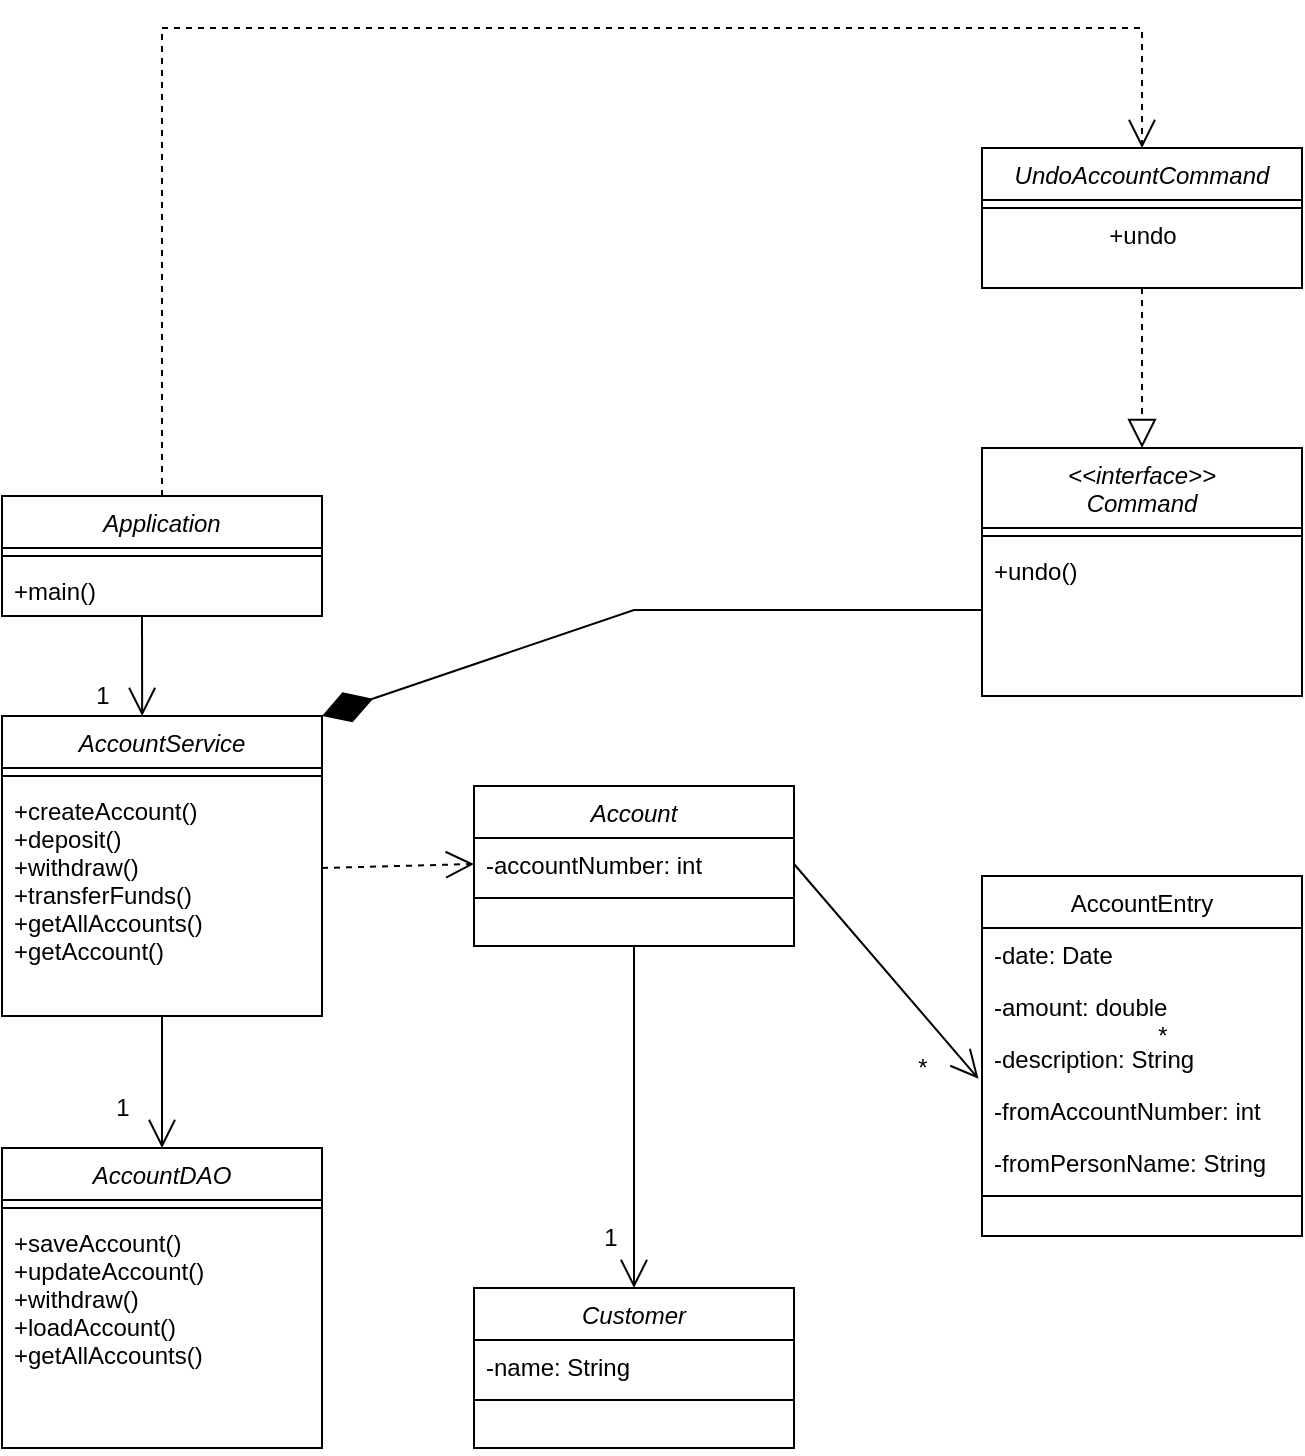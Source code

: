 <mxfile version="16.6.2" type="device"><diagram id="qCpwriLksPGzzLkYDNdX" name="Page-1"><mxGraphModel dx="1018" dy="690" grid="1" gridSize="10" guides="1" tooltips="1" connect="1" arrows="1" fold="1" page="1" pageScale="1" pageWidth="1169" pageHeight="827" math="0" shadow="0"><root><mxCell id="0"/><mxCell id="1" parent="0"/><mxCell id="i5IKpnObo1gPqFSu6Ev0-1" value="AccountEntry" style="swimlane;fontStyle=0;align=center;verticalAlign=top;childLayout=stackLayout;horizontal=1;startSize=26;horizontalStack=0;resizeParent=1;resizeLast=0;collapsible=1;marginBottom=0;rounded=0;shadow=0;strokeWidth=1;" vertex="1" parent="1"><mxGeometry x="680" y="454" width="160" height="180" as="geometry"><mxRectangle x="550" y="140" width="160" height="26" as="alternateBounds"/></mxGeometry></mxCell><mxCell id="i5IKpnObo1gPqFSu6Ev0-2" value="-date: Date" style="text;align=left;verticalAlign=top;spacingLeft=4;spacingRight=4;overflow=hidden;rotatable=0;points=[[0,0.5],[1,0.5]];portConstraint=eastwest;" vertex="1" parent="i5IKpnObo1gPqFSu6Ev0-1"><mxGeometry y="26" width="160" height="26" as="geometry"/></mxCell><mxCell id="i5IKpnObo1gPqFSu6Ev0-3" value="-amount: double" style="text;align=left;verticalAlign=top;spacingLeft=4;spacingRight=4;overflow=hidden;rotatable=0;points=[[0,0.5],[1,0.5]];portConstraint=eastwest;rounded=0;shadow=0;html=0;" vertex="1" parent="i5IKpnObo1gPqFSu6Ev0-1"><mxGeometry y="52" width="160" height="26" as="geometry"/></mxCell><mxCell id="i5IKpnObo1gPqFSu6Ev0-4" value="-description: String" style="text;align=left;verticalAlign=top;spacingLeft=4;spacingRight=4;overflow=hidden;rotatable=0;points=[[0,0.5],[1,0.5]];portConstraint=eastwest;rounded=0;shadow=0;html=0;" vertex="1" parent="i5IKpnObo1gPqFSu6Ev0-1"><mxGeometry y="78" width="160" height="26" as="geometry"/></mxCell><mxCell id="i5IKpnObo1gPqFSu6Ev0-5" value="-fromAccountNumber: int" style="text;align=left;verticalAlign=top;spacingLeft=4;spacingRight=4;overflow=hidden;rotatable=0;points=[[0,0.5],[1,0.5]];portConstraint=eastwest;rounded=0;shadow=0;html=0;" vertex="1" parent="i5IKpnObo1gPqFSu6Ev0-1"><mxGeometry y="104" width="160" height="26" as="geometry"/></mxCell><mxCell id="i5IKpnObo1gPqFSu6Ev0-6" value="-fromPersonName: String" style="text;align=left;verticalAlign=top;spacingLeft=4;spacingRight=4;overflow=hidden;rotatable=0;points=[[0,0.5],[1,0.5]];portConstraint=eastwest;rounded=0;shadow=0;html=0;" vertex="1" parent="i5IKpnObo1gPqFSu6Ev0-1"><mxGeometry y="130" width="160" height="26" as="geometry"/></mxCell><mxCell id="i5IKpnObo1gPqFSu6Ev0-7" value="" style="line;html=1;strokeWidth=1;align=left;verticalAlign=middle;spacingTop=-1;spacingLeft=3;spacingRight=3;rotatable=0;labelPosition=right;points=[];portConstraint=eastwest;" vertex="1" parent="i5IKpnObo1gPqFSu6Ev0-1"><mxGeometry y="156" width="160" height="8" as="geometry"/></mxCell><mxCell id="i5IKpnObo1gPqFSu6Ev0-8" value="Application" style="swimlane;fontStyle=2;align=center;verticalAlign=top;childLayout=stackLayout;horizontal=1;startSize=26;horizontalStack=0;resizeParent=1;resizeLast=0;collapsible=1;marginBottom=0;rounded=0;shadow=0;strokeWidth=1;" vertex="1" parent="1"><mxGeometry x="190" y="264" width="160" height="60" as="geometry"><mxRectangle x="230" y="140" width="160" height="26" as="alternateBounds"/></mxGeometry></mxCell><mxCell id="i5IKpnObo1gPqFSu6Ev0-9" value="" style="line;html=1;strokeWidth=1;align=left;verticalAlign=middle;spacingTop=-1;spacingLeft=3;spacingRight=3;rotatable=0;labelPosition=right;points=[];portConstraint=eastwest;" vertex="1" parent="i5IKpnObo1gPqFSu6Ev0-8"><mxGeometry y="26" width="160" height="8" as="geometry"/></mxCell><mxCell id="i5IKpnObo1gPqFSu6Ev0-10" value="+main()" style="text;align=left;verticalAlign=top;spacingLeft=4;spacingRight=4;overflow=hidden;rotatable=0;points=[[0,0.5],[1,0.5]];portConstraint=eastwest;" vertex="1" parent="i5IKpnObo1gPqFSu6Ev0-8"><mxGeometry y="34" width="160" height="26" as="geometry"/></mxCell><mxCell id="i5IKpnObo1gPqFSu6Ev0-11" value="&lt;&lt;interface&gt;&gt;&#10;Command&#10;" style="swimlane;fontStyle=2;align=center;verticalAlign=top;childLayout=stackLayout;horizontal=1;startSize=40;horizontalStack=0;resizeParent=1;resizeLast=0;collapsible=1;marginBottom=0;rounded=0;shadow=0;strokeWidth=1;" vertex="1" parent="1"><mxGeometry x="680" y="240" width="160" height="124" as="geometry"><mxRectangle x="230" y="140" width="160" height="26" as="alternateBounds"/></mxGeometry></mxCell><mxCell id="i5IKpnObo1gPqFSu6Ev0-12" value="" style="line;html=1;strokeWidth=1;align=left;verticalAlign=middle;spacingTop=-1;spacingLeft=3;spacingRight=3;rotatable=0;labelPosition=right;points=[];portConstraint=eastwest;" vertex="1" parent="i5IKpnObo1gPqFSu6Ev0-11"><mxGeometry y="40" width="160" height="8" as="geometry"/></mxCell><mxCell id="i5IKpnObo1gPqFSu6Ev0-13" value="+undo()" style="text;align=left;verticalAlign=top;spacingLeft=4;spacingRight=4;overflow=hidden;rotatable=0;points=[[0,0.5],[1,0.5]];portConstraint=eastwest;" vertex="1" parent="i5IKpnObo1gPqFSu6Ev0-11"><mxGeometry y="48" width="160" height="66" as="geometry"/></mxCell><mxCell id="i5IKpnObo1gPqFSu6Ev0-14" value="Customer" style="swimlane;fontStyle=2;align=center;verticalAlign=top;childLayout=stackLayout;horizontal=1;startSize=26;horizontalStack=0;resizeParent=1;resizeLast=0;collapsible=1;marginBottom=0;rounded=0;shadow=0;strokeWidth=1;" vertex="1" parent="1"><mxGeometry x="426" y="660" width="160" height="80" as="geometry"><mxRectangle x="230" y="140" width="160" height="26" as="alternateBounds"/></mxGeometry></mxCell><mxCell id="i5IKpnObo1gPqFSu6Ev0-15" value="-name: String" style="text;align=left;verticalAlign=top;spacingLeft=4;spacingRight=4;overflow=hidden;rotatable=0;points=[[0,0.5],[1,0.5]];portConstraint=eastwest;" vertex="1" parent="i5IKpnObo1gPqFSu6Ev0-14"><mxGeometry y="26" width="160" height="26" as="geometry"/></mxCell><mxCell id="i5IKpnObo1gPqFSu6Ev0-16" value="" style="line;html=1;strokeWidth=1;align=left;verticalAlign=middle;spacingTop=-1;spacingLeft=3;spacingRight=3;rotatable=0;labelPosition=right;points=[];portConstraint=eastwest;" vertex="1" parent="i5IKpnObo1gPqFSu6Ev0-14"><mxGeometry y="52" width="160" height="8" as="geometry"/></mxCell><mxCell id="i5IKpnObo1gPqFSu6Ev0-17" value="Account" style="swimlane;fontStyle=2;align=center;verticalAlign=top;childLayout=stackLayout;horizontal=1;startSize=26;horizontalStack=0;resizeParent=1;resizeLast=0;collapsible=1;marginBottom=0;rounded=0;shadow=0;strokeWidth=1;" vertex="1" parent="1"><mxGeometry x="426" y="409" width="160" height="80" as="geometry"><mxRectangle x="230" y="140" width="160" height="26" as="alternateBounds"/></mxGeometry></mxCell><mxCell id="i5IKpnObo1gPqFSu6Ev0-18" value="-accountNumber: int" style="text;align=left;verticalAlign=top;spacingLeft=4;spacingRight=4;overflow=hidden;rotatable=0;points=[[0,0.5],[1,0.5]];portConstraint=eastwest;" vertex="1" parent="i5IKpnObo1gPqFSu6Ev0-17"><mxGeometry y="26" width="160" height="26" as="geometry"/></mxCell><mxCell id="i5IKpnObo1gPqFSu6Ev0-19" value="" style="line;html=1;strokeWidth=1;align=left;verticalAlign=middle;spacingTop=-1;spacingLeft=3;spacingRight=3;rotatable=0;labelPosition=right;points=[];portConstraint=eastwest;" vertex="1" parent="i5IKpnObo1gPqFSu6Ev0-17"><mxGeometry y="52" width="160" height="8" as="geometry"/></mxCell><mxCell id="i5IKpnObo1gPqFSu6Ev0-20" value="AccountService&#10;" style="swimlane;fontStyle=2;align=center;verticalAlign=top;childLayout=stackLayout;horizontal=1;startSize=26;horizontalStack=0;resizeParent=1;resizeLast=0;collapsible=1;marginBottom=0;rounded=0;shadow=0;strokeWidth=1;" vertex="1" parent="1"><mxGeometry x="190" y="374" width="160" height="150" as="geometry"><mxRectangle x="230" y="140" width="160" height="26" as="alternateBounds"/></mxGeometry></mxCell><mxCell id="i5IKpnObo1gPqFSu6Ev0-21" value="" style="line;html=1;strokeWidth=1;align=left;verticalAlign=middle;spacingTop=-1;spacingLeft=3;spacingRight=3;rotatable=0;labelPosition=right;points=[];portConstraint=eastwest;" vertex="1" parent="i5IKpnObo1gPqFSu6Ev0-20"><mxGeometry y="26" width="160" height="8" as="geometry"/></mxCell><mxCell id="i5IKpnObo1gPqFSu6Ev0-22" value="+createAccount()&#10;+deposit()&#10;+withdraw()&#10;+transferFunds()&#10;+getAllAccounts()&#10;+getAccount()" style="text;align=left;verticalAlign=top;spacingLeft=4;spacingRight=4;overflow=hidden;rotatable=0;points=[[0,0.5],[1,0.5]];portConstraint=eastwest;" vertex="1" parent="i5IKpnObo1gPqFSu6Ev0-20"><mxGeometry y="34" width="160" height="116" as="geometry"/></mxCell><mxCell id="i5IKpnObo1gPqFSu6Ev0-23" value="" style="endArrow=open;endSize=12;dashed=1;html=1;rounded=0;entryX=0;entryY=0.5;entryDx=0;entryDy=0;" edge="1" parent="1" target="i5IKpnObo1gPqFSu6Ev0-18"><mxGeometry width="160" relative="1" as="geometry"><mxPoint x="350" y="450" as="sourcePoint"/><mxPoint x="580" y="654" as="targetPoint"/><Array as="points"/></mxGeometry></mxCell><mxCell id="i5IKpnObo1gPqFSu6Ev0-24" value="" style="endArrow=open;endFill=1;endSize=12;html=1;rounded=0;entryX=0.438;entryY=0;entryDx=0;entryDy=0;entryPerimeter=0;" edge="1" parent="1" target="i5IKpnObo1gPqFSu6Ev0-20"><mxGeometry width="160" relative="1" as="geometry"><mxPoint x="260" y="324" as="sourcePoint"/><mxPoint x="420" y="324" as="targetPoint"/></mxGeometry></mxCell><mxCell id="i5IKpnObo1gPqFSu6Ev0-26" value="" style="endArrow=open;endFill=1;endSize=12;html=1;rounded=0;entryX=0.5;entryY=0;entryDx=0;entryDy=0;exitX=0.5;exitY=1;exitDx=0;exitDy=0;" edge="1" parent="1" target="i5IKpnObo1gPqFSu6Ev0-14" source="i5IKpnObo1gPqFSu6Ev0-17"><mxGeometry width="160" relative="1" as="geometry"><mxPoint x="426" y="554" as="sourcePoint"/><mxPoint x="736" y="424" as="targetPoint"/></mxGeometry></mxCell><mxCell id="i5IKpnObo1gPqFSu6Ev0-27" value="" style="endArrow=open;endFill=1;endSize=12;html=1;rounded=0;entryX=-0.011;entryY=0.898;entryDx=0;entryDy=0;entryPerimeter=0;exitX=1;exitY=0.5;exitDx=0;exitDy=0;" edge="1" parent="1" source="i5IKpnObo1gPqFSu6Ev0-18" target="i5IKpnObo1gPqFSu6Ev0-4"><mxGeometry width="160" relative="1" as="geometry"><mxPoint x="680" y="434" as="sourcePoint"/><mxPoint x="659.64" y="353.996" as="targetPoint"/></mxGeometry></mxCell><mxCell id="i5IKpnObo1gPqFSu6Ev0-28" value="*" style="text;html=1;align=center;verticalAlign=middle;resizable=0;points=[];autosize=1;strokeColor=none;fillColor=none;" vertex="1" parent="1"><mxGeometry x="760" y="524" width="20" height="20" as="geometry"/></mxCell><mxCell id="i5IKpnObo1gPqFSu6Ev0-29" value="1" style="text;html=1;align=center;verticalAlign=middle;resizable=0;points=[];autosize=1;strokeColor=none;fillColor=none;" vertex="1" parent="1"><mxGeometry x="484" y="625" width="20" height="20" as="geometry"/></mxCell><mxCell id="i5IKpnObo1gPqFSu6Ev0-31" value="1" style="text;html=1;align=center;verticalAlign=middle;resizable=0;points=[];autosize=1;strokeColor=none;fillColor=none;" vertex="1" parent="1"><mxGeometry x="230" y="354" width="20" height="20" as="geometry"/></mxCell><mxCell id="i5IKpnObo1gPqFSu6Ev0-47" value="UndoAccountCommand&#10;" style="swimlane;fontStyle=2;align=center;verticalAlign=top;childLayout=stackLayout;horizontal=1;startSize=26;horizontalStack=0;resizeParent=1;resizeLast=0;collapsible=1;marginBottom=0;rounded=0;shadow=0;strokeWidth=1;" vertex="1" parent="1"><mxGeometry x="680" y="90" width="160" height="70" as="geometry"><mxRectangle x="230" y="140" width="160" height="26" as="alternateBounds"/></mxGeometry></mxCell><mxCell id="i5IKpnObo1gPqFSu6Ev0-48" value="" style="line;html=1;strokeWidth=1;align=left;verticalAlign=middle;spacingTop=-1;spacingLeft=3;spacingRight=3;rotatable=0;labelPosition=right;points=[];portConstraint=eastwest;" vertex="1" parent="i5IKpnObo1gPqFSu6Ev0-47"><mxGeometry y="26" width="160" height="8" as="geometry"/></mxCell><mxCell id="i5IKpnObo1gPqFSu6Ev0-49" value="+undo&lt;br&gt;" style="text;html=1;align=center;verticalAlign=middle;resizable=0;points=[];autosize=1;strokeColor=none;fillColor=none;" vertex="1" parent="i5IKpnObo1gPqFSu6Ev0-47"><mxGeometry y="34" width="160" height="20" as="geometry"/></mxCell><mxCell id="i5IKpnObo1gPqFSu6Ev0-50" value="" style="endArrow=block;dashed=1;endFill=0;endSize=12;html=1;rounded=0;exitX=0.5;exitY=1;exitDx=0;exitDy=0;entryX=0.5;entryY=0;entryDx=0;entryDy=0;" edge="1" parent="1" source="i5IKpnObo1gPqFSu6Ev0-47" target="i5IKpnObo1gPqFSu6Ev0-11"><mxGeometry width="160" relative="1" as="geometry"><mxPoint x="536" y="414" as="sourcePoint"/><mxPoint x="516" y="354" as="targetPoint"/></mxGeometry></mxCell><mxCell id="i5IKpnObo1gPqFSu6Ev0-51" value="" style="endArrow=open;endSize=12;dashed=1;html=1;rounded=0;exitX=0.5;exitY=0;exitDx=0;exitDy=0;entryX=0.5;entryY=0;entryDx=0;entryDy=0;" edge="1" parent="1" source="i5IKpnObo1gPqFSu6Ev0-8" target="i5IKpnObo1gPqFSu6Ev0-47"><mxGeometry width="160" relative="1" as="geometry"><mxPoint x="360" y="454" as="sourcePoint"/><mxPoint x="670" y="90" as="targetPoint"/><Array as="points"><mxPoint x="270" y="30"/><mxPoint x="490" y="30"/><mxPoint x="760" y="30"/></Array></mxGeometry></mxCell><mxCell id="i5IKpnObo1gPqFSu6Ev0-52" value="" style="endArrow=diamondThin;endFill=1;endSize=24;html=1;rounded=0;exitX=0;exitY=0.5;exitDx=0;exitDy=0;entryX=1;entryY=0;entryDx=0;entryDy=0;" edge="1" parent="1" source="i5IKpnObo1gPqFSu6Ev0-13" target="i5IKpnObo1gPqFSu6Ev0-20"><mxGeometry width="160" relative="1" as="geometry"><mxPoint x="500" y="510" as="sourcePoint"/><mxPoint x="660" y="510" as="targetPoint"/><Array as="points"><mxPoint x="506" y="321"/></Array></mxGeometry></mxCell><mxCell id="i5IKpnObo1gPqFSu6Ev0-53" value="AccountDAO" style="swimlane;fontStyle=2;align=center;verticalAlign=top;childLayout=stackLayout;horizontal=1;startSize=26;horizontalStack=0;resizeParent=1;resizeLast=0;collapsible=1;marginBottom=0;rounded=0;shadow=0;strokeWidth=1;" vertex="1" parent="1"><mxGeometry x="190" y="590" width="160" height="150" as="geometry"><mxRectangle x="230" y="140" width="160" height="26" as="alternateBounds"/></mxGeometry></mxCell><mxCell id="i5IKpnObo1gPqFSu6Ev0-54" value="" style="line;html=1;strokeWidth=1;align=left;verticalAlign=middle;spacingTop=-1;spacingLeft=3;spacingRight=3;rotatable=0;labelPosition=right;points=[];portConstraint=eastwest;" vertex="1" parent="i5IKpnObo1gPqFSu6Ev0-53"><mxGeometry y="26" width="160" height="8" as="geometry"/></mxCell><mxCell id="i5IKpnObo1gPqFSu6Ev0-55" value="+saveAccount()&#10;+updateAccount()&#10;+withdraw()&#10;+loadAccount()&#10;+getAllAccounts()" style="text;align=left;verticalAlign=top;spacingLeft=4;spacingRight=4;overflow=hidden;rotatable=0;points=[[0,0.5],[1,0.5]];portConstraint=eastwest;" vertex="1" parent="i5IKpnObo1gPqFSu6Ev0-53"><mxGeometry y="34" width="160" height="116" as="geometry"/></mxCell><mxCell id="i5IKpnObo1gPqFSu6Ev0-56" value="" style="endArrow=open;endFill=1;endSize=12;html=1;rounded=0;entryX=0.5;entryY=0;entryDx=0;entryDy=0;exitX=0.5;exitY=1;exitDx=0;exitDy=0;exitPerimeter=0;" edge="1" parent="1" source="i5IKpnObo1gPqFSu6Ev0-22" target="i5IKpnObo1gPqFSu6Ev0-53"><mxGeometry width="160" relative="1" as="geometry"><mxPoint x="257.76" y="524.004" as="sourcePoint"/><mxPoint x="350" y="572.358" as="targetPoint"/></mxGeometry></mxCell><mxCell id="i5IKpnObo1gPqFSu6Ev0-57" value="1" style="text;html=1;align=center;verticalAlign=middle;resizable=0;points=[];autosize=1;strokeColor=none;fillColor=none;" vertex="1" parent="1"><mxGeometry x="240" y="560" width="20" height="20" as="geometry"/></mxCell><mxCell id="i5IKpnObo1gPqFSu6Ev0-58" value="*" style="text;html=1;align=center;verticalAlign=middle;resizable=0;points=[];autosize=1;strokeColor=none;fillColor=none;" vertex="1" parent="1"><mxGeometry x="640" y="540" width="20" height="20" as="geometry"/></mxCell></root></mxGraphModel></diagram></mxfile>